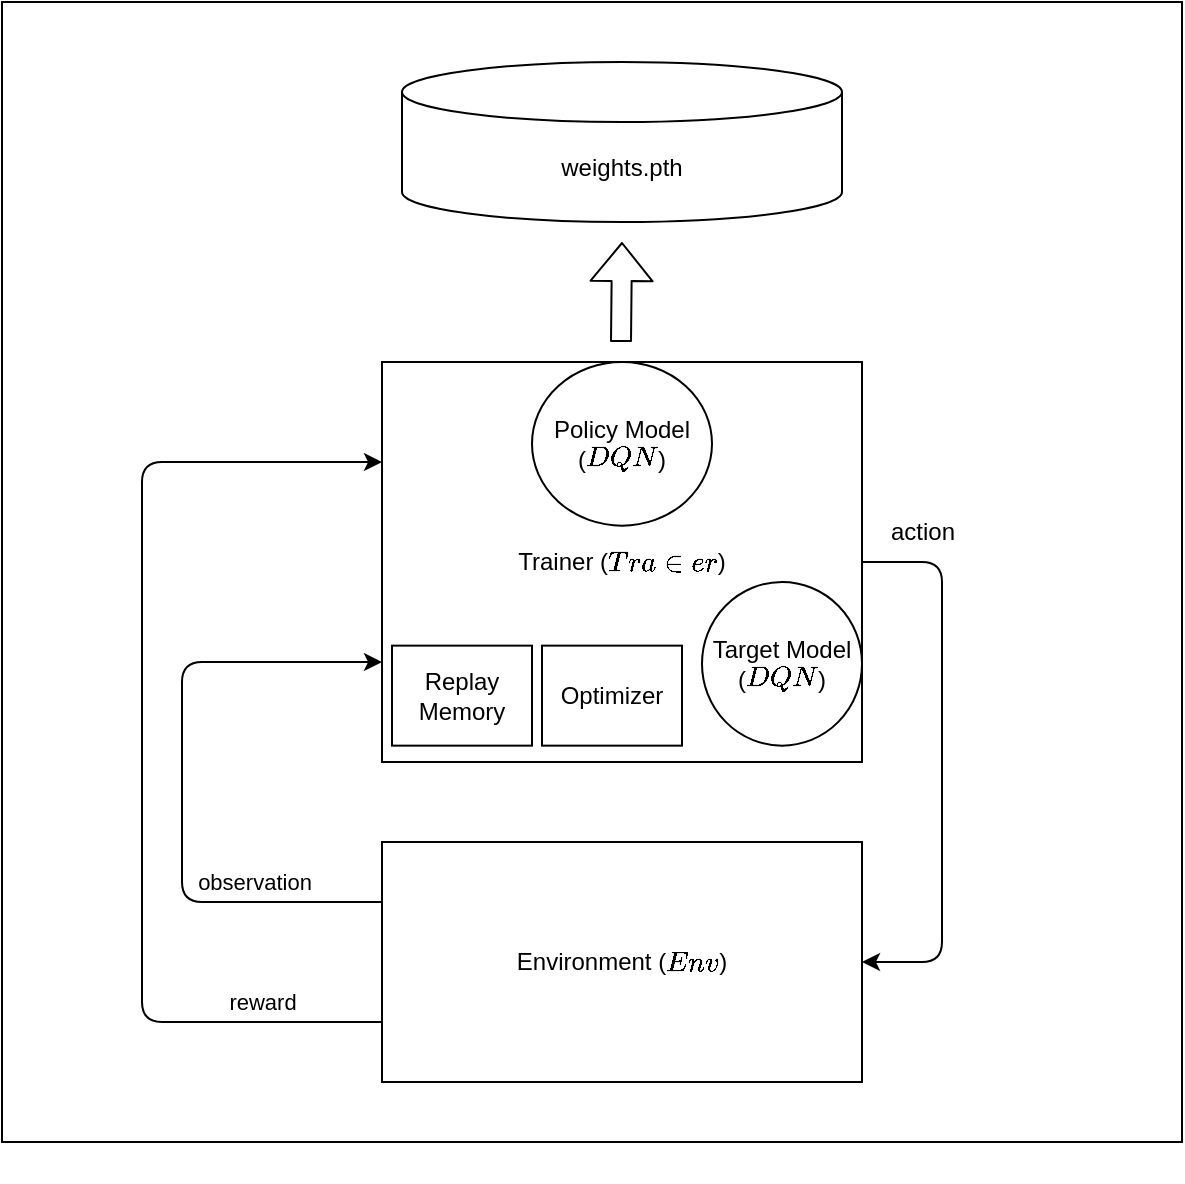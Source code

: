 <mxfile>
    <diagram id="oeE0scEAqZ4WOCVvKyFh" name="Page-1">
        <mxGraphModel dx="1242" dy="1800" grid="1" gridSize="10" guides="1" tooltips="1" connect="1" arrows="1" fold="1" page="1" pageScale="1" pageWidth="850" pageHeight="1100" math="0" shadow="0">
            <root>
                <mxCell id="0"/>
                <mxCell id="1" parent="0"/>
                <mxCell id="23" value="" style="rounded=0;whiteSpace=wrap;html=1;" vertex="1" parent="1">
                    <mxGeometry x="90" y="-20" width="590" height="570" as="geometry"/>
                </mxCell>
                <mxCell id="4" value="Environment (`Env`)" style="rounded=0;whiteSpace=wrap;html=1;" parent="1" vertex="1">
                    <mxGeometry x="280" y="400" width="240" height="120" as="geometry"/>
                </mxCell>
                <mxCell id="5" value="" style="group" parent="1" vertex="1" connectable="0">
                    <mxGeometry x="280" y="160" width="370" height="410" as="geometry"/>
                </mxCell>
                <mxCell id="2" value="Trainer (`Trainer`)" style="rounded=0;whiteSpace=wrap;html=1;" parent="5" vertex="1">
                    <mxGeometry width="240" height="200.0" as="geometry"/>
                </mxCell>
                <mxCell id="3" value="Policy Model&lt;br&gt;(`DQN`)" style="ellipse;whiteSpace=wrap;html=1;" parent="5" vertex="1">
                    <mxGeometry x="75" y="0.003" width="90" height="81.817" as="geometry"/>
                </mxCell>
                <mxCell id="12" value="Target Model &lt;br&gt;(`DQN`)" style="ellipse;whiteSpace=wrap;html=1;" parent="5" vertex="1">
                    <mxGeometry x="160" y="110" width="80" height="81.82" as="geometry"/>
                </mxCell>
                <mxCell id="14" value="Replay Memory" style="rounded=0;whiteSpace=wrap;html=1;" parent="5" vertex="1">
                    <mxGeometry x="5" y="141.82" width="70" height="50" as="geometry"/>
                </mxCell>
                <mxCell id="20" value="Optimizer" style="rounded=0;whiteSpace=wrap;html=1;" parent="5" vertex="1">
                    <mxGeometry x="80" y="141.82" width="70" height="50" as="geometry"/>
                </mxCell>
                <mxCell id="6" value="" style="endArrow=classic;html=1;exitX=0;exitY=0.75;exitDx=0;exitDy=0;entryX=0;entryY=0.25;entryDx=0;entryDy=0;" parent="1" source="4" target="2" edge="1">
                    <mxGeometry width="50" height="50" relative="1" as="geometry">
                        <mxPoint x="370" y="380" as="sourcePoint"/>
                        <mxPoint x="420" y="330" as="targetPoint"/>
                        <Array as="points">
                            <mxPoint x="160" y="490"/>
                            <mxPoint x="160" y="210"/>
                        </Array>
                    </mxGeometry>
                </mxCell>
                <mxCell id="7" value="" style="endArrow=classic;html=1;exitX=0;exitY=0.25;exitDx=0;exitDy=0;entryX=0;entryY=0.75;entryDx=0;entryDy=0;" parent="1" source="4" target="2" edge="1">
                    <mxGeometry width="50" height="50" relative="1" as="geometry">
                        <mxPoint x="260" y="440" as="sourcePoint"/>
                        <mxPoint x="260" y="220" as="targetPoint"/>
                        <Array as="points">
                            <mxPoint x="180" y="430"/>
                            <mxPoint x="180" y="310"/>
                        </Array>
                    </mxGeometry>
                </mxCell>
                <mxCell id="8" value="observation" style="edgeLabel;html=1;align=center;verticalAlign=middle;resizable=0;points=[];" parent="7" vertex="1" connectable="0">
                    <mxGeometry x="-0.561" y="-3" relative="1" as="geometry">
                        <mxPoint x="6" y="-7" as="offset"/>
                    </mxGeometry>
                </mxCell>
                <mxCell id="9" value="reward" style="edgeLabel;html=1;align=center;verticalAlign=middle;resizable=0;points=[];" parent="1" vertex="1" connectable="0">
                    <mxGeometry x="220" y="480" as="geometry"/>
                </mxCell>
                <mxCell id="10" value="" style="endArrow=classic;html=1;exitX=1;exitY=0.5;exitDx=0;exitDy=0;entryX=1;entryY=0.5;entryDx=0;entryDy=0;" parent="1" source="2" target="4" edge="1">
                    <mxGeometry width="50" height="50" relative="1" as="geometry">
                        <mxPoint x="370" y="380" as="sourcePoint"/>
                        <mxPoint x="640" y="550" as="targetPoint"/>
                        <Array as="points">
                            <mxPoint x="560" y="260"/>
                            <mxPoint x="560" y="380"/>
                            <mxPoint x="560" y="460"/>
                        </Array>
                    </mxGeometry>
                </mxCell>
                <mxCell id="11" value="action" style="text;html=1;align=center;verticalAlign=middle;resizable=0;points=[];autosize=1;strokeColor=none;fillColor=none;" parent="1" vertex="1">
                    <mxGeometry x="520" y="230" width="60" height="30" as="geometry"/>
                </mxCell>
                <mxCell id="21" value="" style="shape=flexArrow;endArrow=classic;html=1;" parent="1" edge="1">
                    <mxGeometry width="50" height="50" relative="1" as="geometry">
                        <mxPoint x="399.5" y="150" as="sourcePoint"/>
                        <mxPoint x="400" y="100" as="targetPoint"/>
                    </mxGeometry>
                </mxCell>
                <mxCell id="22" value="weights.pth" style="shape=cylinder3;whiteSpace=wrap;html=1;boundedLbl=1;backgroundOutline=1;size=15;" parent="1" vertex="1">
                    <mxGeometry x="290" y="10" width="220" height="80" as="geometry"/>
                </mxCell>
            </root>
        </mxGraphModel>
    </diagram>
</mxfile>